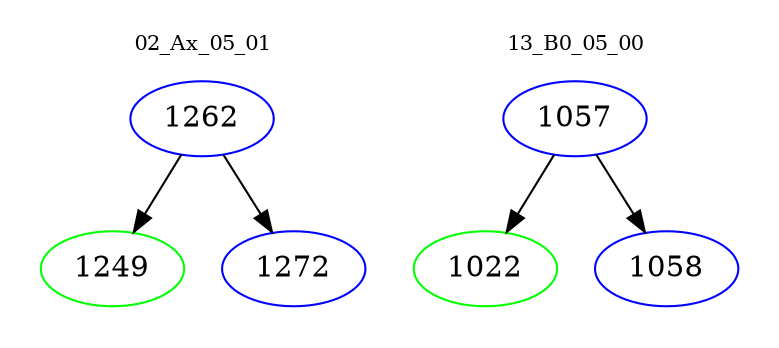 digraph{
subgraph cluster_0 {
color = white
label = "02_Ax_05_01";
fontsize=10;
T0_1262 [label="1262", color="blue"]
T0_1262 -> T0_1249 [color="black"]
T0_1249 [label="1249", color="green"]
T0_1262 -> T0_1272 [color="black"]
T0_1272 [label="1272", color="blue"]
}
subgraph cluster_1 {
color = white
label = "13_B0_05_00";
fontsize=10;
T1_1057 [label="1057", color="blue"]
T1_1057 -> T1_1022 [color="black"]
T1_1022 [label="1022", color="green"]
T1_1057 -> T1_1058 [color="black"]
T1_1058 [label="1058", color="blue"]
}
}
